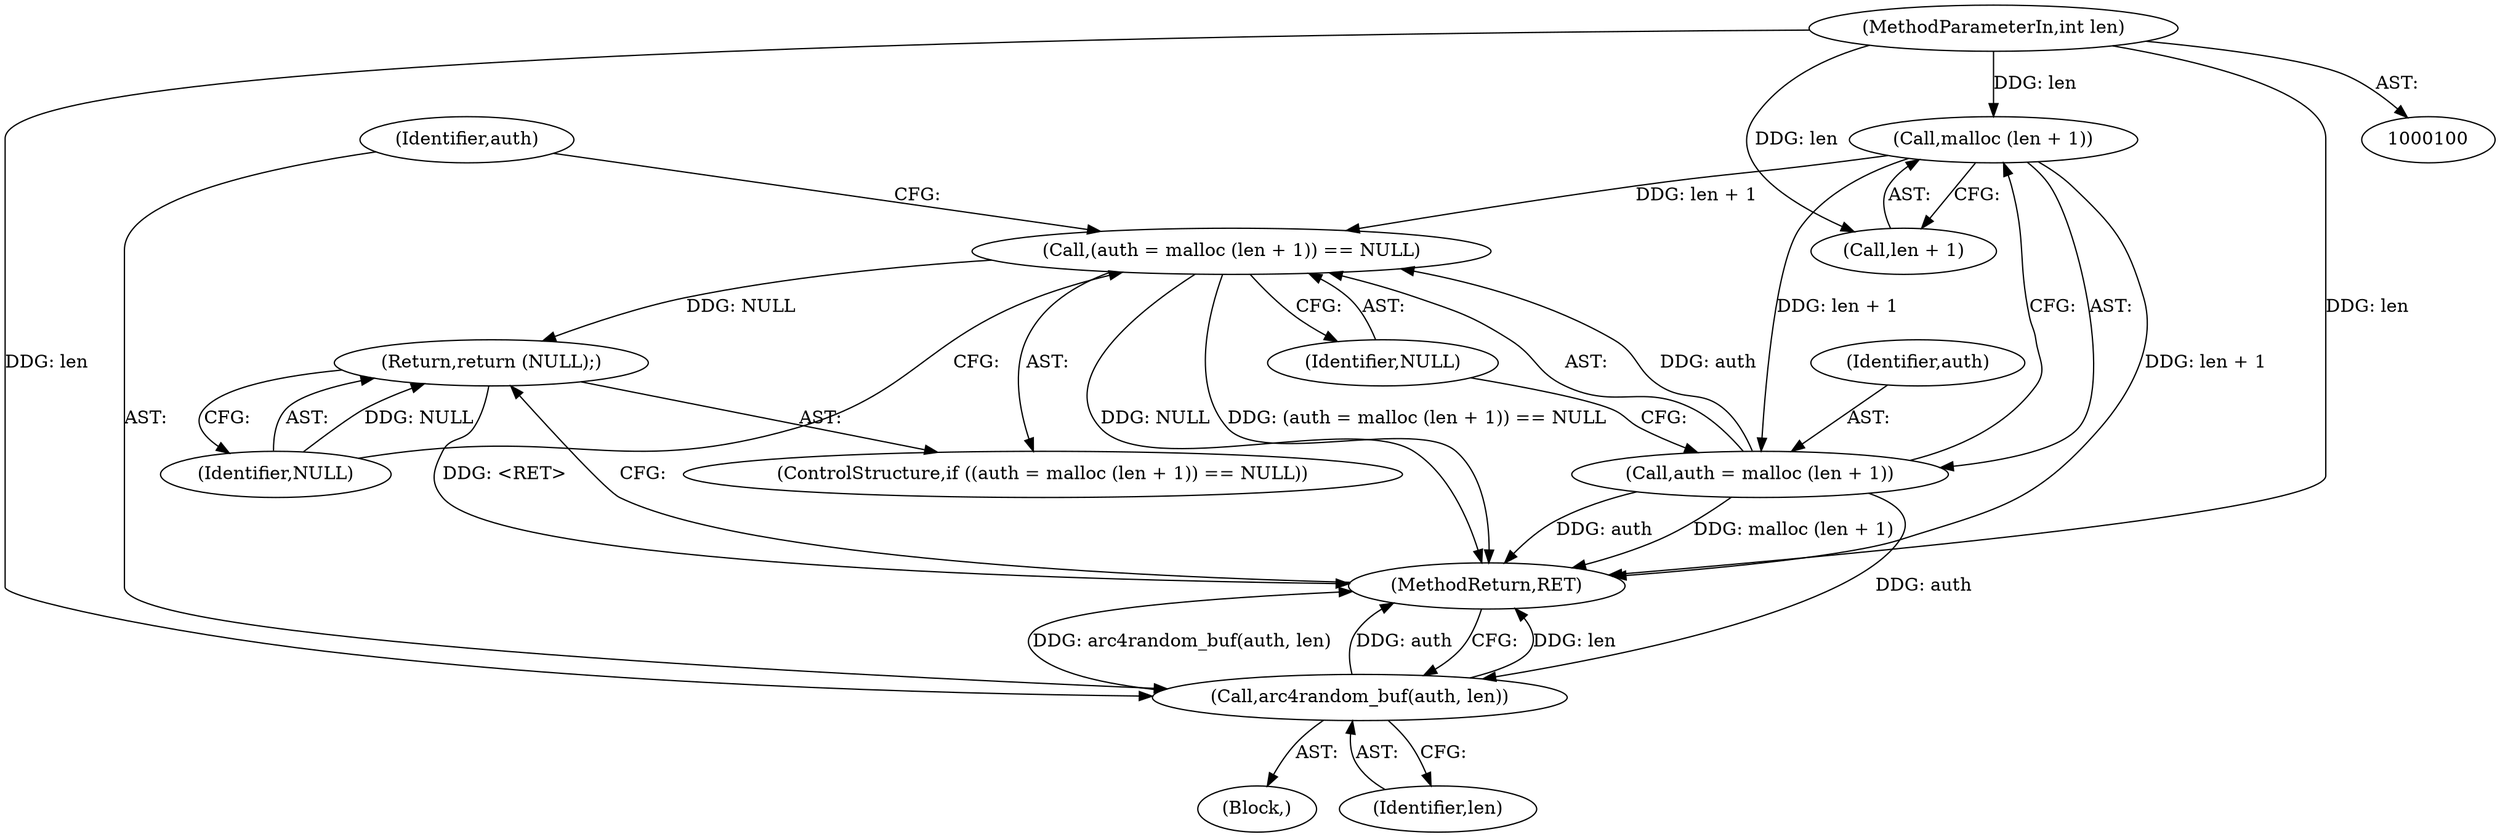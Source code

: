 digraph "1_libICE_ff5e59f32255913bb1cdf51441b98c9107ae165b@API" {
"1000112" [label="(Call,malloc (len + 1))"];
"1000101" [label="(MethodParameterIn,int len)"];
"1000109" [label="(Call,(auth = malloc (len + 1)) == NULL)"];
"1000117" [label="(Return,return (NULL);)"];
"1000110" [label="(Call,auth = malloc (len + 1))"];
"1000119" [label="(Call,arc4random_buf(auth, len))"];
"1000108" [label="(ControlStructure,if ((auth = malloc (len + 1)) == NULL))"];
"1000116" [label="(Identifier,NULL)"];
"1000120" [label="(Identifier,auth)"];
"1000110" [label="(Call,auth = malloc (len + 1))"];
"1000112" [label="(Call,malloc (len + 1))"];
"1000109" [label="(Call,(auth = malloc (len + 1)) == NULL)"];
"1000111" [label="(Identifier,auth)"];
"1000122" [label="(MethodReturn,RET)"];
"1000119" [label="(Call,arc4random_buf(auth, len))"];
"1000117" [label="(Return,return (NULL);)"];
"1000102" [label="(Block,)"];
"1000113" [label="(Call,len + 1)"];
"1000118" [label="(Identifier,NULL)"];
"1000101" [label="(MethodParameterIn,int len)"];
"1000121" [label="(Identifier,len)"];
"1000112" -> "1000110"  [label="AST: "];
"1000112" -> "1000113"  [label="CFG: "];
"1000113" -> "1000112"  [label="AST: "];
"1000110" -> "1000112"  [label="CFG: "];
"1000112" -> "1000122"  [label="DDG: len + 1"];
"1000112" -> "1000109"  [label="DDG: len + 1"];
"1000112" -> "1000110"  [label="DDG: len + 1"];
"1000101" -> "1000112"  [label="DDG: len"];
"1000101" -> "1000100"  [label="AST: "];
"1000101" -> "1000122"  [label="DDG: len"];
"1000101" -> "1000113"  [label="DDG: len"];
"1000101" -> "1000119"  [label="DDG: len"];
"1000109" -> "1000108"  [label="AST: "];
"1000109" -> "1000116"  [label="CFG: "];
"1000110" -> "1000109"  [label="AST: "];
"1000116" -> "1000109"  [label="AST: "];
"1000118" -> "1000109"  [label="CFG: "];
"1000120" -> "1000109"  [label="CFG: "];
"1000109" -> "1000122"  [label="DDG: (auth = malloc (len + 1)) == NULL"];
"1000109" -> "1000122"  [label="DDG: NULL"];
"1000110" -> "1000109"  [label="DDG: auth"];
"1000109" -> "1000117"  [label="DDG: NULL"];
"1000117" -> "1000108"  [label="AST: "];
"1000117" -> "1000118"  [label="CFG: "];
"1000118" -> "1000117"  [label="AST: "];
"1000122" -> "1000117"  [label="CFG: "];
"1000117" -> "1000122"  [label="DDG: <RET>"];
"1000118" -> "1000117"  [label="DDG: NULL"];
"1000111" -> "1000110"  [label="AST: "];
"1000116" -> "1000110"  [label="CFG: "];
"1000110" -> "1000122"  [label="DDG: malloc (len + 1)"];
"1000110" -> "1000122"  [label="DDG: auth"];
"1000110" -> "1000119"  [label="DDG: auth"];
"1000119" -> "1000102"  [label="AST: "];
"1000119" -> "1000121"  [label="CFG: "];
"1000120" -> "1000119"  [label="AST: "];
"1000121" -> "1000119"  [label="AST: "];
"1000122" -> "1000119"  [label="CFG: "];
"1000119" -> "1000122"  [label="DDG: len"];
"1000119" -> "1000122"  [label="DDG: arc4random_buf(auth, len)"];
"1000119" -> "1000122"  [label="DDG: auth"];
}
